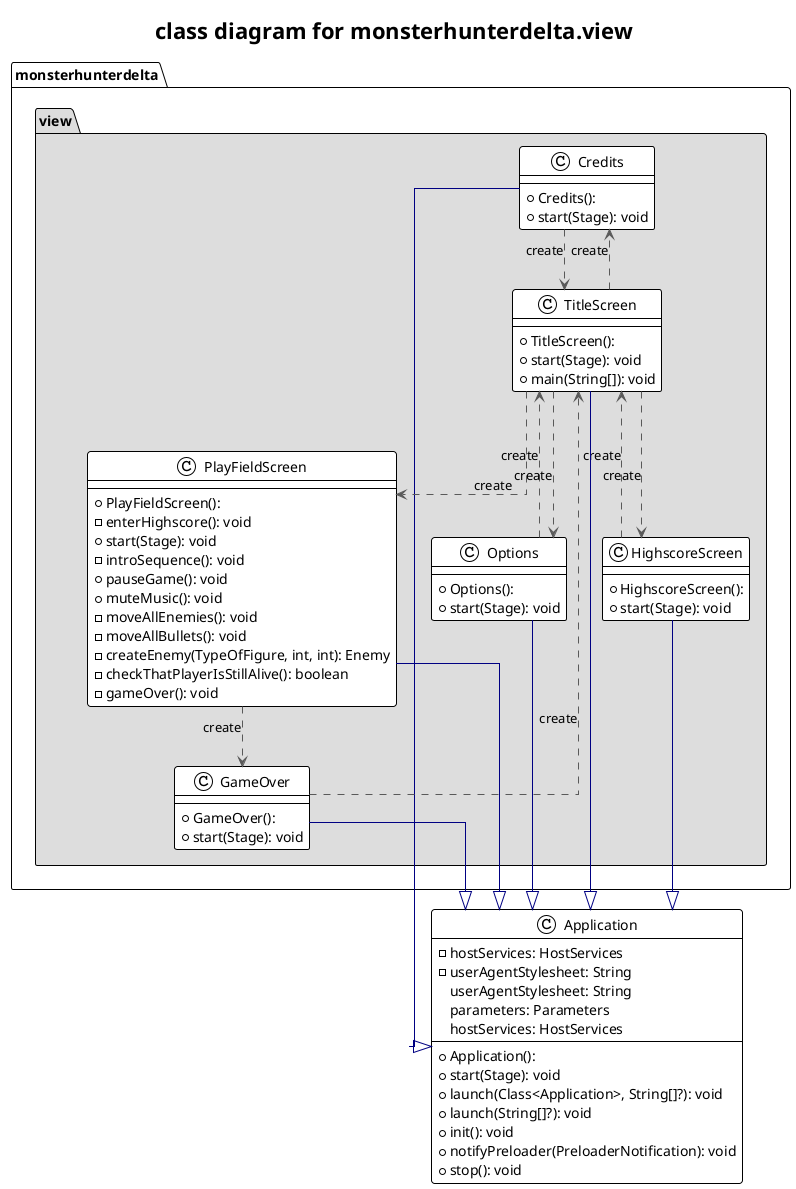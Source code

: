 @startuml
title class diagram for monsterhunterdelta.view


!theme plain
top to bottom direction
skinparam linetype ortho

class Application {
  + Application():
  - hostServices: HostServices
  - userAgentStylesheet: String
  + start(Stage): void
  + launch(Class<Application>, String[]?): void
  + launch(String[]?): void
  + init(): void
  + notifyPreloader(PreloaderNotification): void
  + stop(): void
   userAgentStylesheet: String
   parameters: Parameters
   hostServices: HostServices
}

package "monsterhunterdelta.view" #DDDDDD {
class Credits {
  + Credits():
  + start(Stage): void
}
class GameOver {
  + GameOver():
  + start(Stage): void
}
class HighscoreScreen {
  + HighscoreScreen():
  + start(Stage): void
}
class Options {
  + Options():
  + start(Stage): void
}
class PlayFieldScreen {
  + PlayFieldScreen():
  - enterHighscore(): void
  + start(Stage): void
  - introSequence(): void
  + pauseGame(): void
  + muteMusic(): void
  - moveAllEnemies(): void
  - moveAllBullets(): void
  - createEnemy(TypeOfFigure, int, int): Enemy
  - checkThatPlayerIsStillAlive(): boolean
  - gameOver(): void
}
class TitleScreen {
  + TitleScreen():
  + start(Stage): void
  + main(String[]): void
}
}

Credits          -[#000082,plain]-^  Application
Credits          -[#595959,dashed]->  TitleScreen     : "«create»"
GameOver         -[#000082,plain]-^  Application
GameOver         -[#595959,dashed]->  TitleScreen     : "«create»"
HighscoreScreen  -[#000082,plain]-^  Application
HighscoreScreen  -[#595959,dashed]->  TitleScreen     : "«create»"
Options          -[#000082,plain]-^  Application
Options          -[#595959,dashed]->  TitleScreen     : "«create»"
PlayFieldScreen  -[#000082,plain]-^  Application
PlayFieldScreen  -[#595959,dashed]->  GameOver        : "«create»"
TitleScreen      -[#000082,plain]-^  Application
TitleScreen      -[#595959,dashed]->  Credits         : "«create»"
TitleScreen      -[#595959,dashed]->  HighscoreScreen : "«create»"
TitleScreen      -[#595959,dashed]->  Options         : "«create»"
TitleScreen      -[#595959,dashed]->  PlayFieldScreen : "«create»"
@enduml

